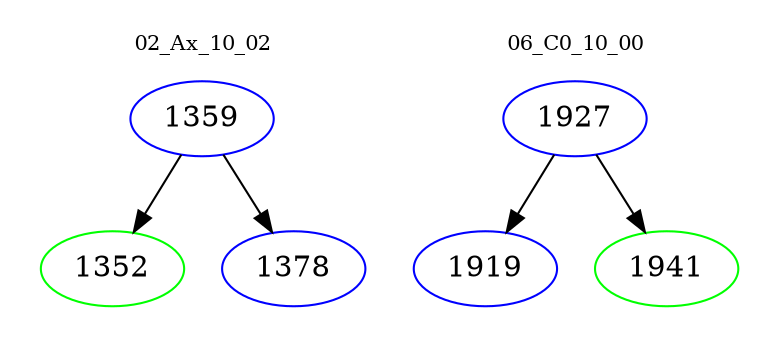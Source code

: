digraph{
subgraph cluster_0 {
color = white
label = "02_Ax_10_02";
fontsize=10;
T0_1359 [label="1359", color="blue"]
T0_1359 -> T0_1352 [color="black"]
T0_1352 [label="1352", color="green"]
T0_1359 -> T0_1378 [color="black"]
T0_1378 [label="1378", color="blue"]
}
subgraph cluster_1 {
color = white
label = "06_C0_10_00";
fontsize=10;
T1_1927 [label="1927", color="blue"]
T1_1927 -> T1_1919 [color="black"]
T1_1919 [label="1919", color="blue"]
T1_1927 -> T1_1941 [color="black"]
T1_1941 [label="1941", color="green"]
}
}
